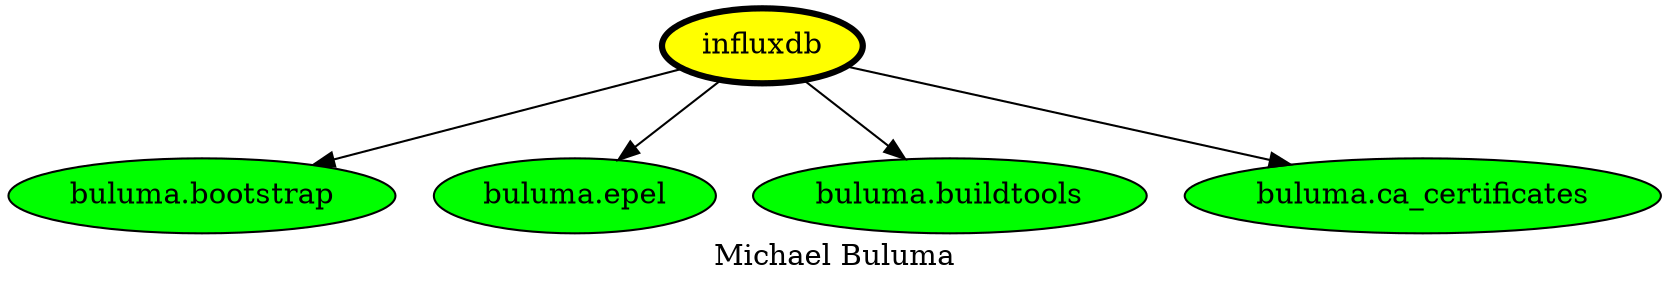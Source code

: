 digraph PhiloDilemma {
  label = "Michael Buluma" ;
  overlap=false
  {
    "influxdb" [fillcolor=yellow style=filled penwidth=3]
    "buluma.bootstrap" [fillcolor=green style=filled]
    "buluma.epel" [fillcolor=green style=filled]
    "buluma.buildtools" [fillcolor=green style=filled]
    "buluma.ca_certificates" [fillcolor=green style=filled]
  }
  "influxdb" -> "buluma.bootstrap"
  "influxdb" -> "buluma.epel"
  "influxdb" -> "buluma.buildtools"
  "influxdb" -> "buluma.ca_certificates"
}
